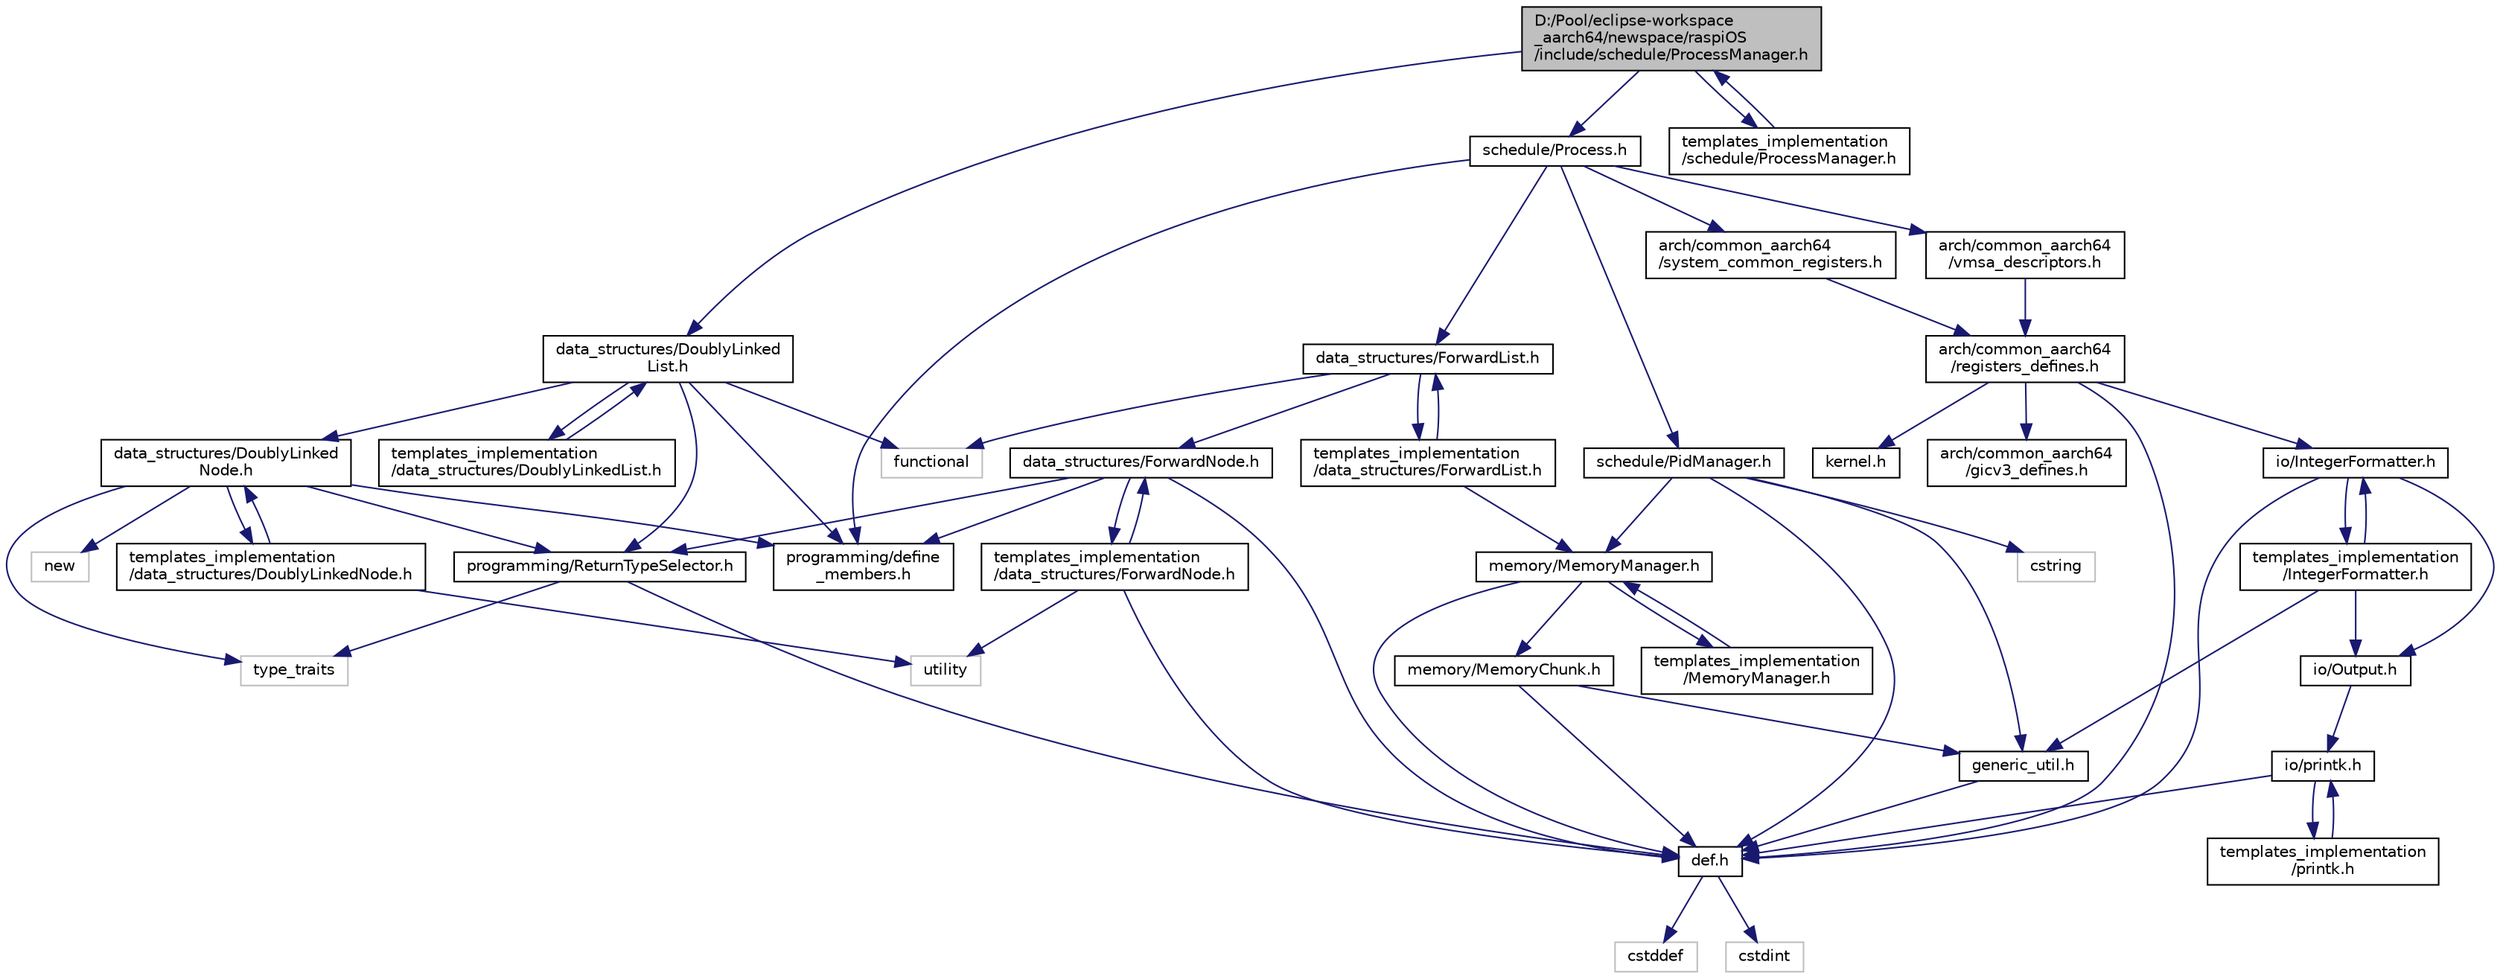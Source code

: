 digraph "D:/Pool/eclipse-workspace_aarch64/newspace/raspiOS/include/schedule/ProcessManager.h"
{
  edge [fontname="Helvetica",fontsize="10",labelfontname="Helvetica",labelfontsize="10"];
  node [fontname="Helvetica",fontsize="10",shape=record];
  Node2418 [label="D:/Pool/eclipse-workspace\l_aarch64/newspace/raspiOS\l/include/schedule/ProcessManager.h",height=0.2,width=0.4,color="black", fillcolor="grey75", style="filled", fontcolor="black"];
  Node2418 -> Node2419 [color="midnightblue",fontsize="10",style="solid",fontname="Helvetica"];
  Node2419 [label="data_structures/DoublyLinked\lList.h",height=0.2,width=0.4,color="black", fillcolor="white", style="filled",URL="$df/dde/data__structures_2_doubly_linked_list_8h.html"];
  Node2419 -> Node2420 [color="midnightblue",fontsize="10",style="solid",fontname="Helvetica"];
  Node2420 [label="data_structures/DoublyLinked\lNode.h",height=0.2,width=0.4,color="black", fillcolor="white", style="filled",URL="$df/da2/data__structures_2_doubly_linked_node_8h.html"];
  Node2420 -> Node2421 [color="midnightblue",fontsize="10",style="solid",fontname="Helvetica"];
  Node2421 [label="new",height=0.2,width=0.4,color="grey75", fillcolor="white", style="filled"];
  Node2420 -> Node2422 [color="midnightblue",fontsize="10",style="solid",fontname="Helvetica"];
  Node2422 [label="type_traits",height=0.2,width=0.4,color="grey75", fillcolor="white", style="filled"];
  Node2420 -> Node2423 [color="midnightblue",fontsize="10",style="solid",fontname="Helvetica"];
  Node2423 [label="programming/ReturnTypeSelector.h",height=0.2,width=0.4,color="black", fillcolor="white", style="filled",URL="$d3/d90/_return_type_selector_8h.html"];
  Node2423 -> Node2424 [color="midnightblue",fontsize="10",style="solid",fontname="Helvetica"];
  Node2424 [label="def.h",height=0.2,width=0.4,color="black", fillcolor="white", style="filled",URL="$d4/da4/def_8h.html"];
  Node2424 -> Node2425 [color="midnightblue",fontsize="10",style="solid",fontname="Helvetica"];
  Node2425 [label="cstddef",height=0.2,width=0.4,color="grey75", fillcolor="white", style="filled"];
  Node2424 -> Node2426 [color="midnightblue",fontsize="10",style="solid",fontname="Helvetica"];
  Node2426 [label="cstdint",height=0.2,width=0.4,color="grey75", fillcolor="white", style="filled"];
  Node2423 -> Node2422 [color="midnightblue",fontsize="10",style="solid",fontname="Helvetica"];
  Node2420 -> Node2427 [color="midnightblue",fontsize="10",style="solid",fontname="Helvetica"];
  Node2427 [label="programming/define\l_members.h",height=0.2,width=0.4,color="black", fillcolor="white", style="filled",URL="$d8/d7b/define__members_8h.html"];
  Node2420 -> Node2428 [color="midnightblue",fontsize="10",style="solid",fontname="Helvetica"];
  Node2428 [label="templates_implementation\l/data_structures/DoublyLinkedNode.h",height=0.2,width=0.4,color="black", fillcolor="white", style="filled",URL="$d3/dc9/templates__implementation_2data__structures_2_doubly_linked_node_8h.html"];
  Node2428 -> Node2420 [color="midnightblue",fontsize="10",style="solid",fontname="Helvetica"];
  Node2428 -> Node2429 [color="midnightblue",fontsize="10",style="solid",fontname="Helvetica"];
  Node2429 [label="utility",height=0.2,width=0.4,color="grey75", fillcolor="white", style="filled"];
  Node2419 -> Node2423 [color="midnightblue",fontsize="10",style="solid",fontname="Helvetica"];
  Node2419 -> Node2430 [color="midnightblue",fontsize="10",style="solid",fontname="Helvetica"];
  Node2430 [label="functional",height=0.2,width=0.4,color="grey75", fillcolor="white", style="filled"];
  Node2419 -> Node2427 [color="midnightblue",fontsize="10",style="solid",fontname="Helvetica"];
  Node2419 -> Node2431 [color="midnightblue",fontsize="10",style="solid",fontname="Helvetica"];
  Node2431 [label="templates_implementation\l/data_structures/DoublyLinkedList.h",height=0.2,width=0.4,color="black", fillcolor="white", style="filled",URL="$d1/d88/templates__implementation_2data__structures_2_doubly_linked_list_8h.html"];
  Node2431 -> Node2419 [color="midnightblue",fontsize="10",style="solid",fontname="Helvetica"];
  Node2418 -> Node2432 [color="midnightblue",fontsize="10",style="solid",fontname="Helvetica"];
  Node2432 [label="schedule/Process.h",height=0.2,width=0.4,color="black", fillcolor="white", style="filled",URL="$dd/d77/_process_8h.html"];
  Node2432 -> Node2433 [color="midnightblue",fontsize="10",style="solid",fontname="Helvetica"];
  Node2433 [label="data_structures/ForwardList.h",height=0.2,width=0.4,color="black", fillcolor="white", style="filled",URL="$d8/db0/data__structures_2_forward_list_8h.html"];
  Node2433 -> Node2434 [color="midnightblue",fontsize="10",style="solid",fontname="Helvetica"];
  Node2434 [label="data_structures/ForwardNode.h",height=0.2,width=0.4,color="black", fillcolor="white", style="filled",URL="$d7/d32/data__structures_2_forward_node_8h.html"];
  Node2434 -> Node2424 [color="midnightblue",fontsize="10",style="solid",fontname="Helvetica"];
  Node2434 -> Node2423 [color="midnightblue",fontsize="10",style="solid",fontname="Helvetica"];
  Node2434 -> Node2427 [color="midnightblue",fontsize="10",style="solid",fontname="Helvetica"];
  Node2434 -> Node2435 [color="midnightblue",fontsize="10",style="solid",fontname="Helvetica"];
  Node2435 [label="templates_implementation\l/data_structures/ForwardNode.h",height=0.2,width=0.4,color="black", fillcolor="white", style="filled",URL="$df/dbc/templates__implementation_2data__structures_2_forward_node_8h.html"];
  Node2435 -> Node2424 [color="midnightblue",fontsize="10",style="solid",fontname="Helvetica"];
  Node2435 -> Node2429 [color="midnightblue",fontsize="10",style="solid",fontname="Helvetica"];
  Node2435 -> Node2434 [color="midnightblue",fontsize="10",style="solid",fontname="Helvetica"];
  Node2433 -> Node2430 [color="midnightblue",fontsize="10",style="solid",fontname="Helvetica"];
  Node2433 -> Node2436 [color="midnightblue",fontsize="10",style="solid",fontname="Helvetica"];
  Node2436 [label="templates_implementation\l/data_structures/ForwardList.h",height=0.2,width=0.4,color="black", fillcolor="white", style="filled",URL="$d6/d60/templates__implementation_2data__structures_2_forward_list_8h.html"];
  Node2436 -> Node2433 [color="midnightblue",fontsize="10",style="solid",fontname="Helvetica"];
  Node2436 -> Node2437 [color="midnightblue",fontsize="10",style="solid",fontname="Helvetica"];
  Node2437 [label="memory/MemoryManager.h",height=0.2,width=0.4,color="black", fillcolor="white", style="filled",URL="$d6/d76/memory_2_memory_manager_8h.html"];
  Node2437 -> Node2424 [color="midnightblue",fontsize="10",style="solid",fontname="Helvetica"];
  Node2437 -> Node2438 [color="midnightblue",fontsize="10",style="solid",fontname="Helvetica"];
  Node2438 [label="memory/MemoryChunk.h",height=0.2,width=0.4,color="black", fillcolor="white", style="filled",URL="$d9/df6/_memory_chunk_8h.html"];
  Node2438 -> Node2424 [color="midnightblue",fontsize="10",style="solid",fontname="Helvetica"];
  Node2438 -> Node2439 [color="midnightblue",fontsize="10",style="solid",fontname="Helvetica"];
  Node2439 [label="generic_util.h",height=0.2,width=0.4,color="black", fillcolor="white", style="filled",URL="$d6/d93/generic__util_8h.html"];
  Node2439 -> Node2424 [color="midnightblue",fontsize="10",style="solid",fontname="Helvetica"];
  Node2437 -> Node2440 [color="midnightblue",fontsize="10",style="solid",fontname="Helvetica"];
  Node2440 [label="templates_implementation\l/MemoryManager.h",height=0.2,width=0.4,color="black", fillcolor="white", style="filled",URL="$dd/d2b/templates__implementation_2_memory_manager_8h.html"];
  Node2440 -> Node2437 [color="midnightblue",fontsize="10",style="solid",fontname="Helvetica"];
  Node2432 -> Node2441 [color="midnightblue",fontsize="10",style="solid",fontname="Helvetica"];
  Node2441 [label="schedule/PidManager.h",height=0.2,width=0.4,color="black", fillcolor="white", style="filled",URL="$d4/d92/_pid_manager_8h.html"];
  Node2441 -> Node2424 [color="midnightblue",fontsize="10",style="solid",fontname="Helvetica"];
  Node2441 -> Node2437 [color="midnightblue",fontsize="10",style="solid",fontname="Helvetica"];
  Node2441 -> Node2439 [color="midnightblue",fontsize="10",style="solid",fontname="Helvetica"];
  Node2441 -> Node2442 [color="midnightblue",fontsize="10",style="solid",fontname="Helvetica"];
  Node2442 [label="cstring",height=0.2,width=0.4,color="grey75", fillcolor="white", style="filled"];
  Node2432 -> Node2443 [color="midnightblue",fontsize="10",style="solid",fontname="Helvetica"];
  Node2443 [label="arch/common_aarch64\l/system_common_registers.h",height=0.2,width=0.4,color="black", fillcolor="white", style="filled",URL="$d4/d1f/system__common__registers_8h.html"];
  Node2443 -> Node2444 [color="midnightblue",fontsize="10",style="solid",fontname="Helvetica"];
  Node2444 [label="arch/common_aarch64\l/registers_defines.h",height=0.2,width=0.4,color="black", fillcolor="white", style="filled",URL="$d1/dbd/registers__defines_8h.html"];
  Node2444 -> Node2424 [color="midnightblue",fontsize="10",style="solid",fontname="Helvetica"];
  Node2444 -> Node2445 [color="midnightblue",fontsize="10",style="solid",fontname="Helvetica"];
  Node2445 [label="kernel.h",height=0.2,width=0.4,color="black", fillcolor="white", style="filled",URL="$d0/daa/kernel_8h.html"];
  Node2444 -> Node2446 [color="midnightblue",fontsize="10",style="solid",fontname="Helvetica"];
  Node2446 [label="io/IntegerFormatter.h",height=0.2,width=0.4,color="black", fillcolor="white", style="filled",URL="$d5/d7b/io_2_integer_formatter_8h.html"];
  Node2446 -> Node2424 [color="midnightblue",fontsize="10",style="solid",fontname="Helvetica"];
  Node2446 -> Node2447 [color="midnightblue",fontsize="10",style="solid",fontname="Helvetica"];
  Node2447 [label="io/Output.h",height=0.2,width=0.4,color="black", fillcolor="white", style="filled",URL="$d6/d77/_output_8h.html"];
  Node2447 -> Node2448 [color="midnightblue",fontsize="10",style="solid",fontname="Helvetica"];
  Node2448 [label="io/printk.h",height=0.2,width=0.4,color="black", fillcolor="white", style="filled",URL="$dd/d17/io_2printk_8h.html"];
  Node2448 -> Node2424 [color="midnightblue",fontsize="10",style="solid",fontname="Helvetica"];
  Node2448 -> Node2449 [color="midnightblue",fontsize="10",style="solid",fontname="Helvetica"];
  Node2449 [label="templates_implementation\l/printk.h",height=0.2,width=0.4,color="black", fillcolor="white", style="filled",URL="$d7/d95/templates__implementation_2printk_8h.html"];
  Node2449 -> Node2448 [color="midnightblue",fontsize="10",style="solid",fontname="Helvetica"];
  Node2446 -> Node2450 [color="midnightblue",fontsize="10",style="solid",fontname="Helvetica"];
  Node2450 [label="templates_implementation\l/IntegerFormatter.h",height=0.2,width=0.4,color="black", fillcolor="white", style="filled",URL="$dc/d84/templates__implementation_2_integer_formatter_8h.html"];
  Node2450 -> Node2446 [color="midnightblue",fontsize="10",style="solid",fontname="Helvetica"];
  Node2450 -> Node2439 [color="midnightblue",fontsize="10",style="solid",fontname="Helvetica"];
  Node2450 -> Node2447 [color="midnightblue",fontsize="10",style="solid",fontname="Helvetica"];
  Node2444 -> Node2451 [color="midnightblue",fontsize="10",style="solid",fontname="Helvetica"];
  Node2451 [label="arch/common_aarch64\l/gicv3_defines.h",height=0.2,width=0.4,color="black", fillcolor="white", style="filled",URL="$d5/d80/gicv3__defines_8h.html"];
  Node2432 -> Node2452 [color="midnightblue",fontsize="10",style="solid",fontname="Helvetica"];
  Node2452 [label="arch/common_aarch64\l/vmsa_descriptors.h",height=0.2,width=0.4,color="black", fillcolor="white", style="filled",URL="$d5/d72/vmsa__descriptors_8h.html"];
  Node2452 -> Node2444 [color="midnightblue",fontsize="10",style="solid",fontname="Helvetica"];
  Node2432 -> Node2427 [color="midnightblue",fontsize="10",style="solid",fontname="Helvetica"];
  Node2418 -> Node2453 [color="midnightblue",fontsize="10",style="solid",fontname="Helvetica"];
  Node2453 [label="templates_implementation\l/schedule/ProcessManager.h",height=0.2,width=0.4,color="black", fillcolor="white", style="filled",URL="$d7/dff/templates__implementation_2schedule_2_process_manager_8h.html"];
  Node2453 -> Node2418 [color="midnightblue",fontsize="10",style="solid",fontname="Helvetica"];
}
